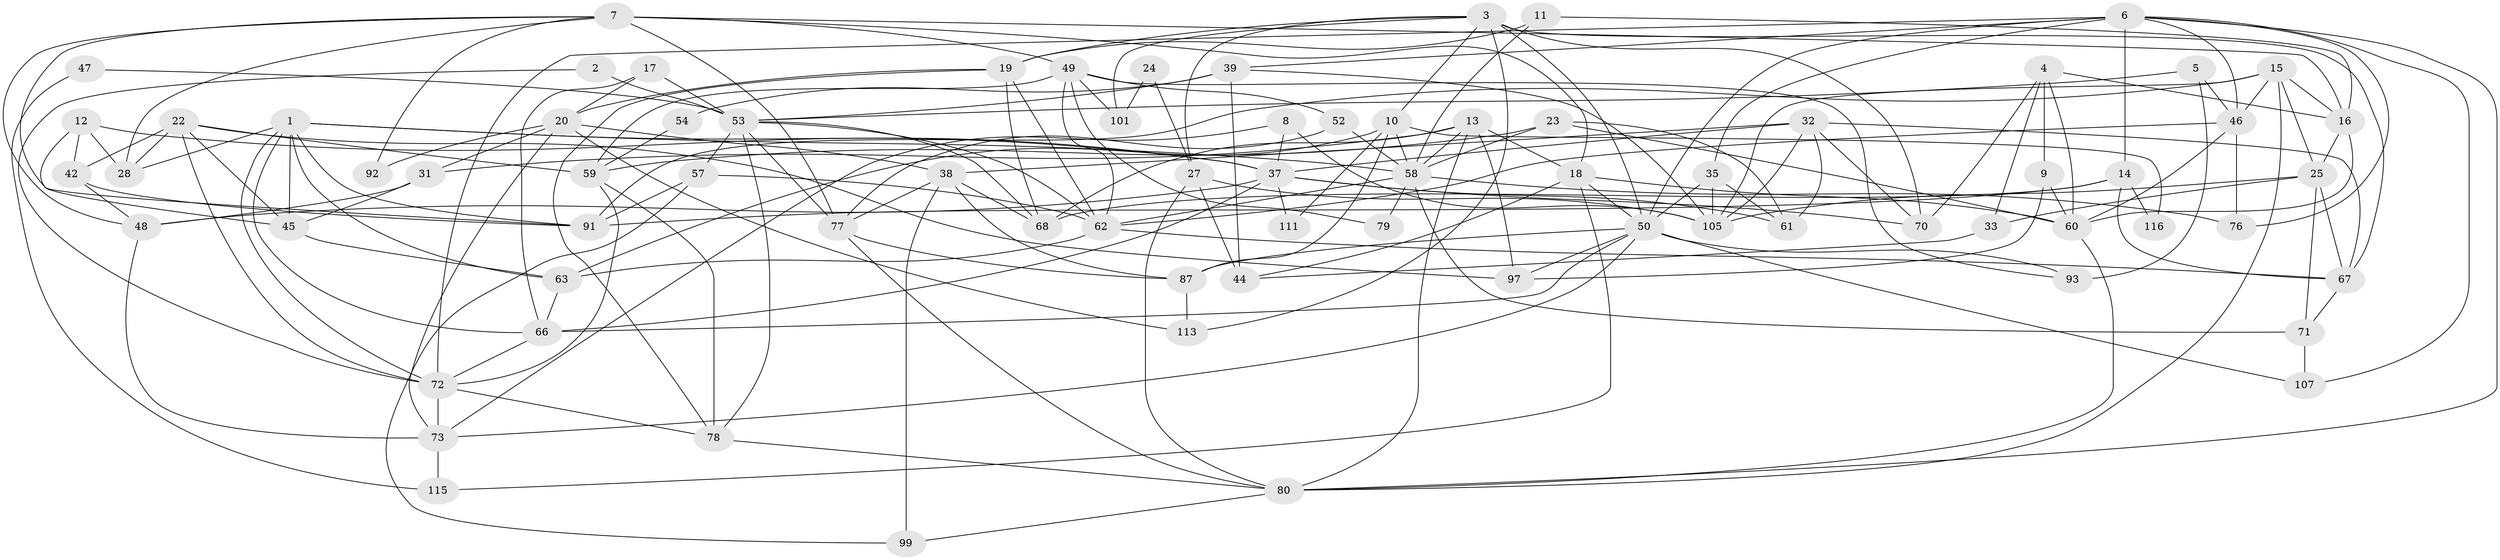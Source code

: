 // original degree distribution, {4: 0.2975206611570248, 2: 0.09090909090909091, 3: 0.32231404958677684, 7: 0.04132231404958678, 5: 0.1322314049586777, 6: 0.10743801652892562, 8: 0.008264462809917356}
// Generated by graph-tools (version 1.1) at 2025/41/03/06/25 10:41:52]
// undirected, 76 vertices, 191 edges
graph export_dot {
graph [start="1"]
  node [color=gray90,style=filled];
  1 [super="+112"];
  2;
  3 [super="+40"];
  4 [super="+65"];
  5;
  6 [super="+34"];
  7 [super="+81"];
  8;
  9;
  10 [super="+56"];
  11;
  12;
  13 [super="+30"];
  14 [super="+98"];
  15 [super="+26"];
  16 [super="+21"];
  17;
  18 [super="+110"];
  19 [super="+82"];
  20 [super="+36"];
  22 [super="+96"];
  23 [super="+29"];
  24;
  25 [super="+64"];
  27 [super="+117"];
  28;
  31 [super="+41"];
  32 [super="+120"];
  33;
  35 [super="+55"];
  37 [super="+74"];
  38 [super="+69"];
  39 [super="+43"];
  42;
  44 [super="+51"];
  45 [super="+106"];
  46 [super="+119"];
  47;
  48 [super="+95"];
  49 [super="+85"];
  50 [super="+75"];
  52;
  53 [super="+86"];
  54;
  57;
  58 [super="+104"];
  59 [super="+83"];
  60 [super="+84"];
  61;
  62 [super="+114"];
  63 [super="+90"];
  66 [super="+103"];
  67;
  68 [super="+88"];
  70 [super="+121"];
  71;
  72 [super="+109"];
  73 [super="+100"];
  76;
  77;
  78;
  79 [super="+108"];
  80 [super="+94"];
  87 [super="+89"];
  91 [super="+102"];
  92;
  93;
  97;
  99;
  101;
  105 [super="+118"];
  107;
  111;
  113;
  115;
  116;
  1 -- 45;
  1 -- 28;
  1 -- 58;
  1 -- 66;
  1 -- 91;
  1 -- 37;
  1 -- 72;
  1 -- 63;
  2 -- 53;
  2 -- 72;
  3 -- 27;
  3 -- 113;
  3 -- 50;
  3 -- 67;
  3 -- 101;
  3 -- 70;
  3 -- 10;
  3 -- 19;
  4 -- 60;
  4 -- 16;
  4 -- 33;
  4 -- 9;
  4 -- 70;
  5 -- 93;
  5 -- 53;
  5 -- 46;
  6 -- 35;
  6 -- 80;
  6 -- 107;
  6 -- 76;
  6 -- 14;
  6 -- 50;
  6 -- 46;
  6 -- 39;
  6 -- 72;
  7 -- 77;
  7 -- 16;
  7 -- 28;
  7 -- 49;
  7 -- 48;
  7 -- 92;
  7 -- 91;
  7 -- 18;
  8 -- 105;
  8 -- 73;
  8 -- 37;
  9 -- 97;
  9 -- 60;
  10 -- 111;
  10 -- 116;
  10 -- 58;
  10 -- 63;
  10 -- 87;
  11 -- 19;
  11 -- 58;
  11 -- 16;
  12 -- 45;
  12 -- 28;
  12 -- 42;
  12 -- 37;
  13 -- 31 [weight=2];
  13 -- 80;
  13 -- 18;
  13 -- 97;
  13 -- 68;
  13 -- 58;
  14 -- 67;
  14 -- 116;
  14 -- 91;
  14 -- 68;
  15 -- 46;
  15 -- 80;
  15 -- 105;
  15 -- 16;
  15 -- 25;
  15 -- 91;
  16 -- 60;
  16 -- 25;
  17 -- 53 [weight=2];
  17 -- 66;
  17 -- 20;
  18 -- 50;
  18 -- 115;
  18 -- 60;
  18 -- 44;
  19 -- 78;
  19 -- 20;
  19 -- 62;
  19 -- 68;
  20 -- 31;
  20 -- 113;
  20 -- 92;
  20 -- 38;
  20 -- 73;
  22 -- 42;
  22 -- 72;
  22 -- 97;
  22 -- 59;
  22 -- 28;
  22 -- 45;
  23 -- 61;
  23 -- 60;
  23 -- 58;
  23 -- 59;
  24 -- 27;
  24 -- 101;
  25 -- 71;
  25 -- 33;
  25 -- 67;
  25 -- 105;
  27 -- 80;
  27 -- 105;
  27 -- 44;
  31 -- 48 [weight=2];
  31 -- 45;
  32 -- 67;
  32 -- 61;
  32 -- 70;
  32 -- 38;
  32 -- 105;
  32 -- 37;
  33 -- 44;
  35 -- 105;
  35 -- 50;
  35 -- 61;
  37 -- 66;
  37 -- 61;
  37 -- 70;
  37 -- 111;
  37 -- 48;
  38 -- 68;
  38 -- 99;
  38 -- 77;
  38 -- 87 [weight=2];
  39 -- 54;
  39 -- 105;
  39 -- 44;
  39 -- 53;
  42 -- 91;
  42 -- 48;
  45 -- 63;
  46 -- 60;
  46 -- 62;
  46 -- 76;
  47 -- 53;
  47 -- 115;
  48 -- 73;
  49 -- 59;
  49 -- 52;
  49 -- 101;
  49 -- 93;
  49 -- 62;
  49 -- 79;
  50 -- 97;
  50 -- 107;
  50 -- 93;
  50 -- 66;
  50 -- 73;
  50 -- 87;
  52 -- 77;
  52 -- 58;
  53 -- 78;
  53 -- 77;
  53 -- 68;
  53 -- 57;
  53 -- 62;
  54 -- 59;
  57 -- 99;
  57 -- 62;
  57 -- 91;
  58 -- 62;
  58 -- 76;
  58 -- 79 [weight=2];
  58 -- 71;
  59 -- 78;
  59 -- 72;
  60 -- 80;
  62 -- 67;
  62 -- 63;
  63 -- 66;
  66 -- 72;
  67 -- 71;
  71 -- 107;
  72 -- 73;
  72 -- 78;
  73 -- 115;
  77 -- 87;
  77 -- 80;
  78 -- 80;
  80 -- 99;
  87 -- 113;
}
